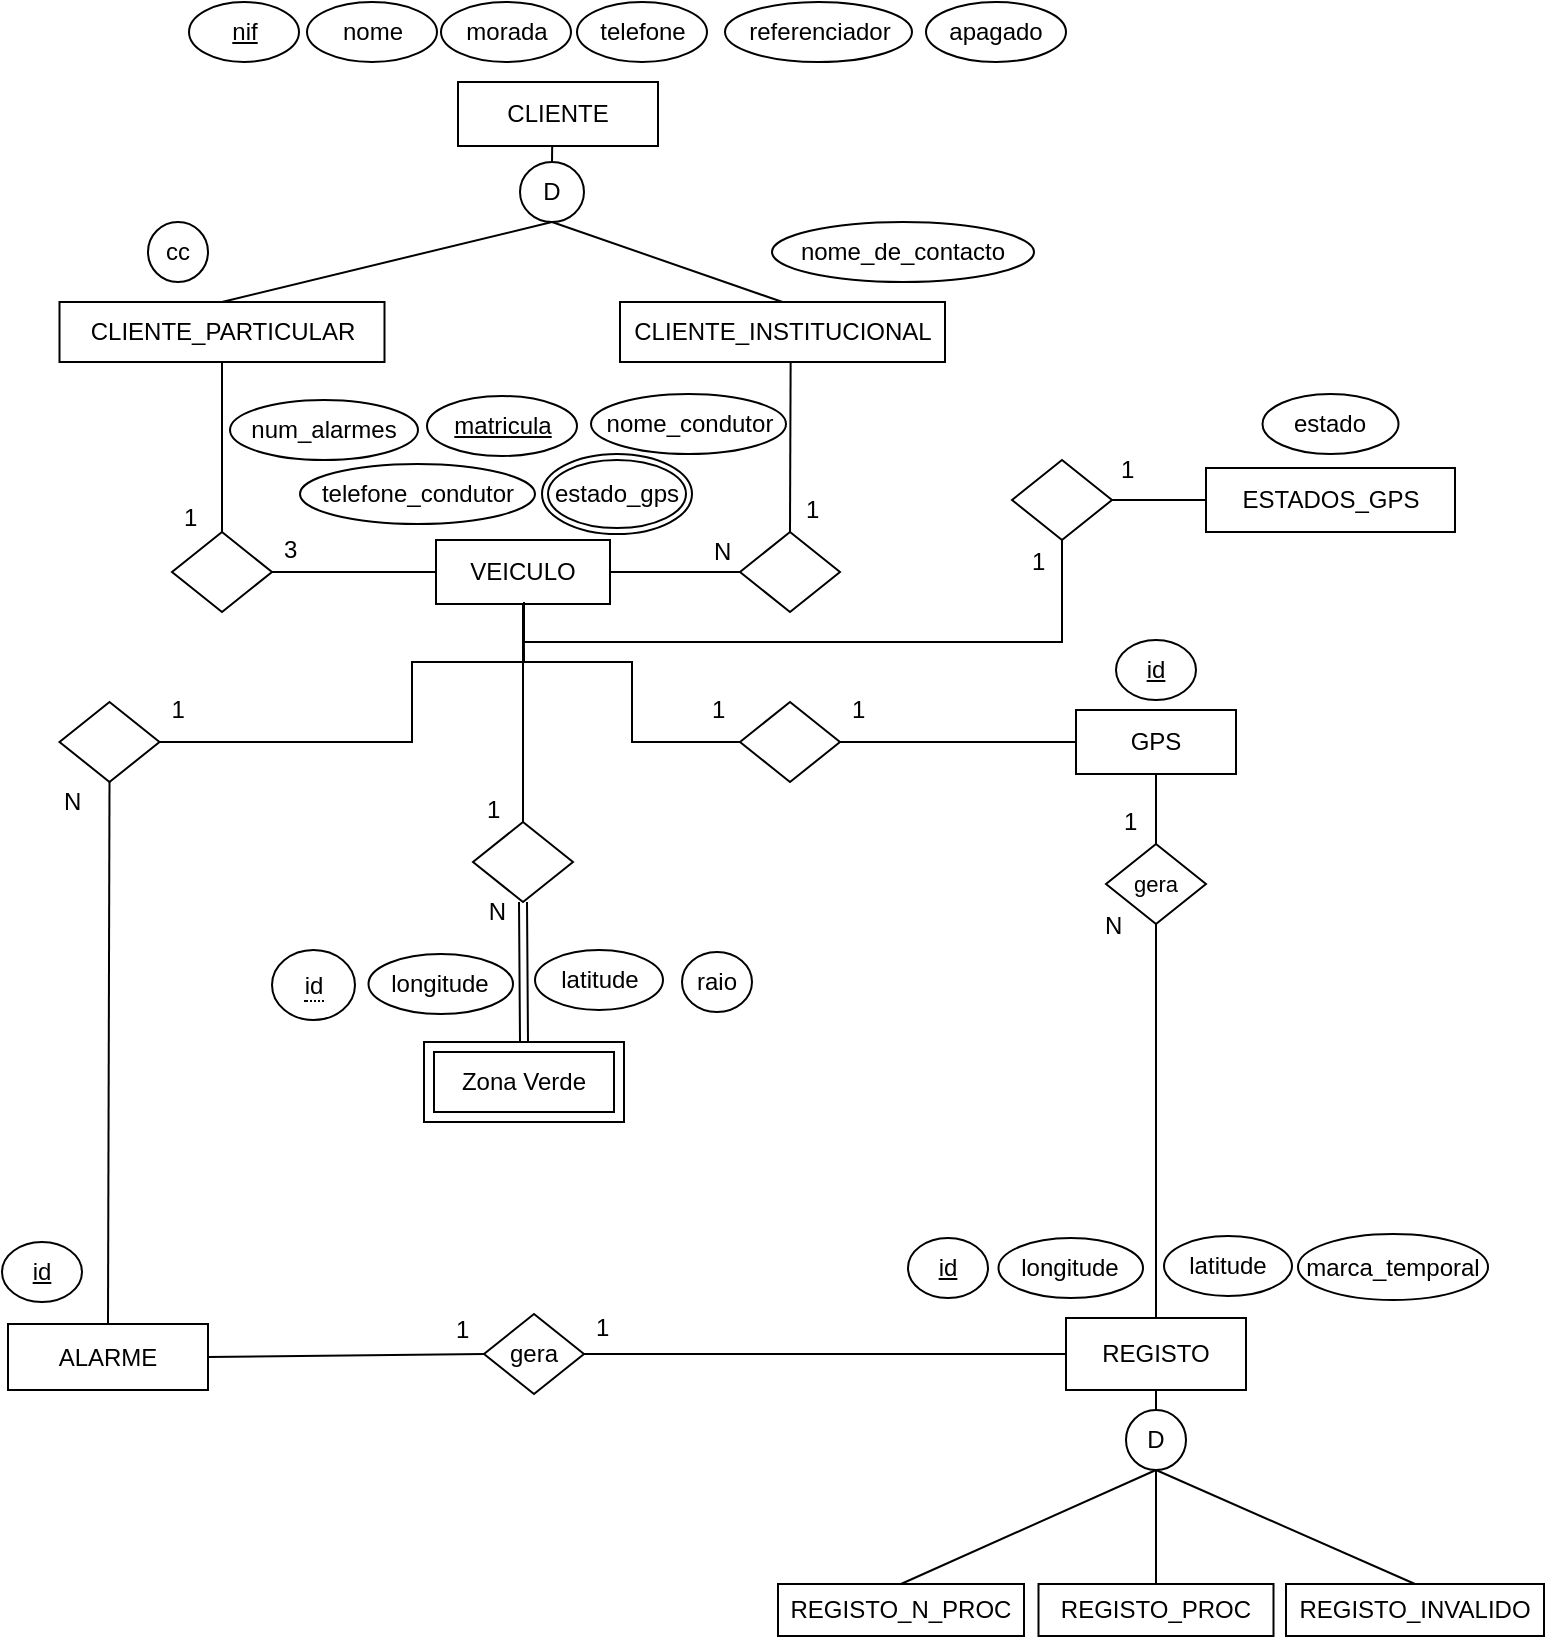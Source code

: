 <mxfile version="14.6.13" type="device"><diagram id="tgrmdK8ak9CBSJfGak2q" name="Page-1"><mxGraphModel dx="981" dy="567" grid="1" gridSize="10" guides="1" tooltips="1" connect="1" arrows="1" fold="1" page="1" pageScale="1" pageWidth="850" pageHeight="1100" math="0" shadow="0"><root><mxCell id="0"/><mxCell id="1" parent="0"/><mxCell id="JKf1tD2Othe3P1sz2b_7-2" value="CLIENTE" style="whiteSpace=wrap;html=1;align=center;hachureGap=4;pointerEvents=0;" parent="1" vertex="1"><mxGeometry x="313" y="60" width="100" height="32" as="geometry"/></mxCell><mxCell id="JKf1tD2Othe3P1sz2b_7-11" value="nif" style="ellipse;whiteSpace=wrap;html=1;align=center;fontStyle=4;hachureGap=4;pointerEvents=0;" parent="1" vertex="1"><mxGeometry x="178.5" y="20" width="55" height="30" as="geometry"/></mxCell><mxCell id="JKf1tD2Othe3P1sz2b_7-12" value="nome" style="ellipse;whiteSpace=wrap;html=1;align=center;hachureGap=4;pointerEvents=0;" parent="1" vertex="1"><mxGeometry x="237.5" y="20" width="65" height="30" as="geometry"/></mxCell><mxCell id="JKf1tD2Othe3P1sz2b_7-13" value="morada" style="ellipse;whiteSpace=wrap;html=1;align=center;hachureGap=4;pointerEvents=0;" parent="1" vertex="1"><mxGeometry x="304.5" y="20" width="65" height="30" as="geometry"/></mxCell><mxCell id="JKf1tD2Othe3P1sz2b_7-14" value="telefone" style="ellipse;whiteSpace=wrap;html=1;align=center;hachureGap=4;pointerEvents=0;" parent="1" vertex="1"><mxGeometry x="372.5" y="20" width="65" height="30" as="geometry"/></mxCell><mxCell id="JKf1tD2Othe3P1sz2b_7-15" value="" style="endArrow=none;html=1;rounded=0;startSize=14;endSize=14;sourcePerimeterSpacing=8;targetPerimeterSpacing=8;entryX=0.471;entryY=0.985;entryDx=0;entryDy=0;entryPerimeter=0;exitX=0.5;exitY=0;exitDx=0;exitDy=0;" parent="1" source="JKf1tD2Othe3P1sz2b_7-16" target="JKf1tD2Othe3P1sz2b_7-2" edge="1"><mxGeometry relative="1" as="geometry"><mxPoint x="360" y="120" as="sourcePoint"/><mxPoint x="364" y="130" as="targetPoint"/></mxGeometry></mxCell><mxCell id="JKf1tD2Othe3P1sz2b_7-16" value="D" style="ellipse;whiteSpace=wrap;html=1;align=center;hachureGap=4;pointerEvents=0;" parent="1" vertex="1"><mxGeometry x="344" y="100" width="32" height="30" as="geometry"/></mxCell><mxCell id="JKf1tD2Othe3P1sz2b_7-18" value="" style="endArrow=none;html=1;rounded=0;startSize=14;endSize=14;sourcePerimeterSpacing=8;targetPerimeterSpacing=8;entryX=0.5;entryY=1;entryDx=0;entryDy=0;exitX=0.5;exitY=0;exitDx=0;exitDy=0;" parent="1" source="JKf1tD2Othe3P1sz2b_7-19" target="JKf1tD2Othe3P1sz2b_7-16" edge="1"><mxGeometry relative="1" as="geometry"><mxPoint x="280" y="170" as="sourcePoint"/><mxPoint x="450" y="90" as="targetPoint"/></mxGeometry></mxCell><mxCell id="JKf1tD2Othe3P1sz2b_7-19" value="CLIENTE_PARTICULAR" style="whiteSpace=wrap;html=1;align=center;hachureGap=4;pointerEvents=0;" parent="1" vertex="1"><mxGeometry x="113.75" y="170" width="162.5" height="30" as="geometry"/></mxCell><mxCell id="JKf1tD2Othe3P1sz2b_7-20" value="CLIENTE_INSTITUCIONAL" style="whiteSpace=wrap;html=1;align=center;hachureGap=4;pointerEvents=0;" parent="1" vertex="1"><mxGeometry x="394" y="170" width="162.5" height="30" as="geometry"/></mxCell><mxCell id="JKf1tD2Othe3P1sz2b_7-21" value="" style="endArrow=none;html=1;rounded=0;startSize=14;endSize=14;sourcePerimeterSpacing=8;targetPerimeterSpacing=8;entryX=0.5;entryY=1;entryDx=0;entryDy=0;exitX=0.5;exitY=0;exitDx=0;exitDy=0;" parent="1" source="JKf1tD2Othe3P1sz2b_7-20" target="JKf1tD2Othe3P1sz2b_7-16" edge="1"><mxGeometry relative="1" as="geometry"><mxPoint x="261.25" y="180" as="sourcePoint"/><mxPoint x="370.0" y="140" as="targetPoint"/></mxGeometry></mxCell><mxCell id="JKf1tD2Othe3P1sz2b_7-22" value="cc" style="ellipse;whiteSpace=wrap;html=1;align=center;hachureGap=4;pointerEvents=0;" parent="1" vertex="1"><mxGeometry x="158" y="130" width="30" height="30" as="geometry"/></mxCell><mxCell id="JKf1tD2Othe3P1sz2b_7-23" value="referenciador" style="ellipse;whiteSpace=wrap;html=1;align=center;hachureGap=4;pointerEvents=0;" parent="1" vertex="1"><mxGeometry x="446.5" y="20" width="93.5" height="30" as="geometry"/></mxCell><mxCell id="JKf1tD2Othe3P1sz2b_7-24" value="nome_de_contacto" style="ellipse;whiteSpace=wrap;html=1;align=center;hachureGap=4;pointerEvents=0;" parent="1" vertex="1"><mxGeometry x="470" y="130" width="131" height="30" as="geometry"/></mxCell><mxCell id="JKf1tD2Othe3P1sz2b_7-25" value="VEICULO" style="whiteSpace=wrap;html=1;align=center;hachureGap=4;pointerEvents=0;" parent="1" vertex="1"><mxGeometry x="302" y="289" width="87" height="32" as="geometry"/></mxCell><mxCell id="JKf1tD2Othe3P1sz2b_7-27" value="matricula" style="ellipse;whiteSpace=wrap;html=1;align=center;fontStyle=4;hachureGap=4;pointerEvents=0;" parent="1" vertex="1"><mxGeometry x="297.5" y="217" width="75" height="30" as="geometry"/></mxCell><mxCell id="JKf1tD2Othe3P1sz2b_7-28" value="telefone_condutor" style="ellipse;whiteSpace=wrap;html=1;align=center;hachureGap=4;pointerEvents=0;" parent="1" vertex="1"><mxGeometry x="234" y="251" width="117.5" height="30" as="geometry"/></mxCell><mxCell id="JKf1tD2Othe3P1sz2b_7-29" value="nome_condutor" style="ellipse;whiteSpace=wrap;html=1;align=center;hachureGap=4;pointerEvents=0;" parent="1" vertex="1"><mxGeometry x="379.5" y="216" width="97.5" height="30" as="geometry"/></mxCell><mxCell id="JKf1tD2Othe3P1sz2b_7-32" value="" style="shape=rhombus;perimeter=rhombusPerimeter;whiteSpace=wrap;html=1;align=center;hachureGap=4;pointerEvents=0;" parent="1" vertex="1"><mxGeometry x="170" y="285" width="50" height="40" as="geometry"/></mxCell><mxCell id="JKf1tD2Othe3P1sz2b_7-33" value="" style="endArrow=none;html=1;rounded=0;startSize=14;endSize=14;sourcePerimeterSpacing=8;targetPerimeterSpacing=8;exitX=1;exitY=0.5;exitDx=0;exitDy=0;entryX=0;entryY=0.5;entryDx=0;entryDy=0;" parent="1" source="JKf1tD2Othe3P1sz2b_7-32" target="JKf1tD2Othe3P1sz2b_7-25" edge="1"><mxGeometry relative="1" as="geometry"><mxPoint x="200" y="280" as="sourcePoint"/><mxPoint x="360" y="280" as="targetPoint"/></mxGeometry></mxCell><mxCell id="JKf1tD2Othe3P1sz2b_7-34" value="1" style="text;strokeColor=none;fillColor=none;spacingLeft=4;spacingRight=4;overflow=hidden;rotatable=0;points=[[0,0.5],[1,0.5]];portConstraint=eastwest;fontSize=12;hachureGap=4;pointerEvents=0;" parent="1" vertex="1"><mxGeometry x="170" y="264" width="20" height="25" as="geometry"/></mxCell><mxCell id="JKf1tD2Othe3P1sz2b_7-35" value="3" style="text;strokeColor=none;fillColor=none;spacingLeft=4;spacingRight=4;overflow=hidden;rotatable=0;points=[[0,0.5],[1,0.5]];portConstraint=eastwest;fontSize=12;hachureGap=4;pointerEvents=0;" parent="1" vertex="1"><mxGeometry x="220" y="280" width="20" height="25" as="geometry"/></mxCell><mxCell id="JKf1tD2Othe3P1sz2b_7-36" value="" style="shape=rhombus;perimeter=rhombusPerimeter;whiteSpace=wrap;html=1;align=center;hachureGap=4;pointerEvents=0;" parent="1" vertex="1"><mxGeometry x="454" y="285" width="50" height="40" as="geometry"/></mxCell><mxCell id="JKf1tD2Othe3P1sz2b_7-37" value="" style="endArrow=none;html=1;rounded=0;startSize=14;endSize=14;sourcePerimeterSpacing=8;targetPerimeterSpacing=8;exitX=1;exitY=0.5;exitDx=0;exitDy=0;entryX=0;entryY=0.5;entryDx=0;entryDy=0;" parent="1" source="JKf1tD2Othe3P1sz2b_7-25" target="JKf1tD2Othe3P1sz2b_7-36" edge="1"><mxGeometry relative="1" as="geometry"><mxPoint x="348.25" y="360" as="sourcePoint"/><mxPoint x="450.25" y="360.0" as="targetPoint"/></mxGeometry></mxCell><mxCell id="JKf1tD2Othe3P1sz2b_7-38" value="" style="endArrow=none;html=1;rounded=0;startSize=14;endSize=14;sourcePerimeterSpacing=8;targetPerimeterSpacing=8;exitX=0.525;exitY=0.998;exitDx=0;exitDy=0;entryX=0.5;entryY=0;entryDx=0;entryDy=0;exitPerimeter=0;" parent="1" source="JKf1tD2Othe3P1sz2b_7-20" target="JKf1tD2Othe3P1sz2b_7-36" edge="1"><mxGeometry relative="1" as="geometry"><mxPoint x="503.5" y="266.76" as="sourcePoint"/><mxPoint x="567.5" y="266.76" as="targetPoint"/></mxGeometry></mxCell><mxCell id="JKf1tD2Othe3P1sz2b_7-39" value="1" style="text;strokeColor=none;fillColor=none;spacingLeft=4;spacingRight=4;overflow=hidden;rotatable=0;points=[[0,0.5],[1,0.5]];portConstraint=eastwest;fontSize=12;hachureGap=4;pointerEvents=0;" parent="1" vertex="1"><mxGeometry x="481" y="260" width="20" height="25" as="geometry"/></mxCell><mxCell id="JKf1tD2Othe3P1sz2b_7-40" value="N" style="text;strokeColor=none;fillColor=none;spacingLeft=4;spacingRight=4;overflow=hidden;rotatable=0;points=[[0,0.5],[1,0.5]];portConstraint=eastwest;fontSize=12;hachureGap=4;pointerEvents=0;" parent="1" vertex="1"><mxGeometry x="435" y="281" width="20" height="25" as="geometry"/></mxCell><mxCell id="JKf1tD2Othe3P1sz2b_7-41" value="" style="endArrow=none;html=1;rounded=0;startSize=14;endSize=14;sourcePerimeterSpacing=8;targetPerimeterSpacing=8;exitX=0.5;exitY=0;exitDx=0;exitDy=0;entryX=0.5;entryY=1;entryDx=0;entryDy=0;" parent="1" source="JKf1tD2Othe3P1sz2b_7-32" target="JKf1tD2Othe3P1sz2b_7-19" edge="1"><mxGeometry relative="1" as="geometry"><mxPoint x="230" y="315" as="sourcePoint"/><mxPoint x="312" y="315.0" as="targetPoint"/></mxGeometry></mxCell><mxCell id="JKf1tD2Othe3P1sz2b_7-42" value="" style="endArrow=none;html=1;rounded=0;startSize=14;endSize=14;sourcePerimeterSpacing=8;targetPerimeterSpacing=8;exitX=0.5;exitY=1;exitDx=0;exitDy=0;entryX=0;entryY=0.5;entryDx=0;entryDy=0;" parent="1" source="JKf1tD2Othe3P1sz2b_7-25" target="JKf1tD2Othe3P1sz2b_7-43" edge="1"><mxGeometry relative="1" as="geometry"><mxPoint x="349.5" y="390" as="sourcePoint"/><mxPoint x="509.5" y="390" as="targetPoint"/><Array as="points"><mxPoint x="346" y="350"/><mxPoint x="400" y="350"/><mxPoint x="400" y="390"/></Array></mxGeometry></mxCell><mxCell id="JKf1tD2Othe3P1sz2b_7-43" value="" style="shape=rhombus;perimeter=rhombusPerimeter;whiteSpace=wrap;html=1;align=center;hachureGap=4;pointerEvents=0;" parent="1" vertex="1"><mxGeometry x="454" y="370" width="50" height="40" as="geometry"/></mxCell><mxCell id="JKf1tD2Othe3P1sz2b_7-44" value="" style="endArrow=none;html=1;rounded=0;startSize=14;endSize=14;sourcePerimeterSpacing=8;targetPerimeterSpacing=8;exitX=1;exitY=0.5;exitDx=0;exitDy=0;entryX=0;entryY=0.5;entryDx=0;entryDy=0;" parent="1" source="JKf1tD2Othe3P1sz2b_7-43" target="JKf1tD2Othe3P1sz2b_7-45" edge="1"><mxGeometry relative="1" as="geometry"><mxPoint x="556.5" y="360" as="sourcePoint"/><mxPoint x="550" y="390" as="targetPoint"/></mxGeometry></mxCell><mxCell id="JKf1tD2Othe3P1sz2b_7-45" value="GPS" style="whiteSpace=wrap;html=1;align=center;hachureGap=4;pointerEvents=0;" parent="1" vertex="1"><mxGeometry x="622" y="374" width="80" height="32" as="geometry"/></mxCell><mxCell id="JKf1tD2Othe3P1sz2b_7-46" value="id" style="ellipse;whiteSpace=wrap;html=1;align=center;fontStyle=4;hachureGap=4;pointerEvents=0;" parent="1" vertex="1"><mxGeometry x="642" y="339" width="40" height="30" as="geometry"/></mxCell><mxCell id="JKf1tD2Othe3P1sz2b_7-47" value="1" style="text;strokeColor=none;fillColor=none;spacingLeft=4;spacingRight=4;overflow=hidden;rotatable=0;points=[[0,0.5],[1,0.5]];portConstraint=eastwest;fontSize=12;hachureGap=4;pointerEvents=0;" parent="1" vertex="1"><mxGeometry x="434" y="360" width="20" height="25" as="geometry"/></mxCell><mxCell id="JKf1tD2Othe3P1sz2b_7-48" value="1" style="text;strokeColor=none;fillColor=none;spacingLeft=4;spacingRight=4;overflow=hidden;rotatable=0;points=[[0,0.5],[1,0.5]];portConstraint=eastwest;fontSize=12;hachureGap=4;pointerEvents=0;" parent="1" vertex="1"><mxGeometry x="504" y="360" width="20" height="25" as="geometry"/></mxCell><mxCell id="JKf1tD2Othe3P1sz2b_7-49" value="" style="shape=rhombus;perimeter=rhombusPerimeter;whiteSpace=wrap;html=1;align=center;hachureGap=4;pointerEvents=0;" parent="1" vertex="1"><mxGeometry x="113.75" y="370" width="50" height="40" as="geometry"/></mxCell><mxCell id="JKf1tD2Othe3P1sz2b_7-50" value="" style="endArrow=none;html=1;rounded=0;startSize=14;endSize=14;sourcePerimeterSpacing=8;targetPerimeterSpacing=8;entryX=0.5;entryY=1;entryDx=0;entryDy=0;exitX=1;exitY=0.5;exitDx=0;exitDy=0;" parent="1" source="JKf1tD2Othe3P1sz2b_7-49" target="JKf1tD2Othe3P1sz2b_7-25" edge="1"><mxGeometry relative="1" as="geometry"><mxPoint x="310" y="430" as="sourcePoint"/><mxPoint x="470" y="430" as="targetPoint"/><Array as="points"><mxPoint x="290" y="390"/><mxPoint x="290" y="350"/><mxPoint x="346" y="350"/></Array></mxGeometry></mxCell><mxCell id="JKf1tD2Othe3P1sz2b_7-52" value="1" style="text;strokeColor=none;fillColor=none;spacingLeft=4;spacingRight=4;overflow=hidden;rotatable=0;points=[[0,0.5],[1,0.5]];portConstraint=eastwest;fontSize=12;hachureGap=4;pointerEvents=0;" parent="1" vertex="1"><mxGeometry x="321.5" y="410" width="20" height="25" as="geometry"/></mxCell><mxCell id="JKf1tD2Othe3P1sz2b_7-55" value="" style="shape=rhombus;perimeter=rhombusPerimeter;whiteSpace=wrap;html=1;align=center;hachureGap=4;pointerEvents=0;" parent="1" vertex="1"><mxGeometry x="320.5" y="430" width="50" height="40" as="geometry"/></mxCell><mxCell id="JKf1tD2Othe3P1sz2b_7-56" value="" style="endArrow=none;html=1;rounded=0;startSize=14;endSize=14;sourcePerimeterSpacing=8;targetPerimeterSpacing=8;entryX=0.5;entryY=1;entryDx=0;entryDy=0;exitX=0.5;exitY=0;exitDx=0;exitDy=0;" parent="1" source="JKf1tD2Othe3P1sz2b_7-55" target="JKf1tD2Othe3P1sz2b_7-25" edge="1"><mxGeometry relative="1" as="geometry"><mxPoint x="260" y="400" as="sourcePoint"/><mxPoint x="420" y="400" as="targetPoint"/></mxGeometry></mxCell><mxCell id="JKf1tD2Othe3P1sz2b_7-59" value="longitude" style="ellipse;whiteSpace=wrap;html=1;align=center;hachureGap=4;pointerEvents=0;" parent="1" vertex="1"><mxGeometry x="268.25" y="496" width="72.25" height="30" as="geometry"/></mxCell><mxCell id="JKf1tD2Othe3P1sz2b_7-60" value="latitude" style="ellipse;whiteSpace=wrap;html=1;align=center;hachureGap=4;pointerEvents=0;" parent="1" vertex="1"><mxGeometry x="351.5" y="494" width="64" height="30" as="geometry"/></mxCell><mxCell id="JKf1tD2Othe3P1sz2b_7-61" value="raio" style="ellipse;whiteSpace=wrap;html=1;align=center;hachureGap=4;pointerEvents=0;" parent="1" vertex="1"><mxGeometry x="425" y="495" width="35" height="30" as="geometry"/></mxCell><mxCell id="JKf1tD2Othe3P1sz2b_7-64" value="REGISTO" style="whiteSpace=wrap;html=1;align=center;hachureGap=4;pointerEvents=0;" parent="1" vertex="1"><mxGeometry x="617" y="678" width="90" height="36" as="geometry"/></mxCell><mxCell id="JKf1tD2Othe3P1sz2b_7-65" value="" style="endArrow=none;html=1;rounded=0;startSize=14;endSize=14;sourcePerimeterSpacing=8;targetPerimeterSpacing=8;entryX=0.5;entryY=1;entryDx=0;entryDy=0;exitX=0.5;exitY=0;exitDx=0;exitDy=0;" parent="1" source="JKf1tD2Othe3P1sz2b_7-66" target="JKf1tD2Othe3P1sz2b_7-64" edge="1"><mxGeometry relative="1" as="geometry"><mxPoint x="662" y="734" as="sourcePoint"/><mxPoint x="662" y="614" as="targetPoint"/></mxGeometry></mxCell><mxCell id="JKf1tD2Othe3P1sz2b_7-66" value="D" style="ellipse;whiteSpace=wrap;html=1;align=center;hachureGap=4;pointerEvents=0;" parent="1" vertex="1"><mxGeometry x="647" y="724" width="30" height="30" as="geometry"/></mxCell><mxCell id="JKf1tD2Othe3P1sz2b_7-67" value="" style="endArrow=none;html=1;rounded=0;startSize=14;endSize=14;sourcePerimeterSpacing=8;targetPerimeterSpacing=8;entryX=0.5;entryY=1;entryDx=0;entryDy=0;exitX=0.5;exitY=0;exitDx=0;exitDy=0;" parent="1" source="JKf1tD2Othe3P1sz2b_7-68" target="JKf1tD2Othe3P1sz2b_7-66" edge="1"><mxGeometry relative="1" as="geometry"><mxPoint x="529" y="831" as="sourcePoint"/><mxPoint x="619" y="841" as="targetPoint"/></mxGeometry></mxCell><mxCell id="JKf1tD2Othe3P1sz2b_7-68" value="REGISTO_N_PROC" style="whiteSpace=wrap;html=1;align=center;hachureGap=4;pointerEvents=0;" parent="1" vertex="1"><mxGeometry x="473" y="811" width="123" height="26" as="geometry"/></mxCell><mxCell id="JKf1tD2Othe3P1sz2b_7-69" value="REGISTO_PROC" style="whiteSpace=wrap;html=1;align=center;hachureGap=4;pointerEvents=0;" parent="1" vertex="1"><mxGeometry x="603.25" y="811" width="117.5" height="26" as="geometry"/></mxCell><mxCell id="JKf1tD2Othe3P1sz2b_7-70" value="REGISTO_INVALIDO" style="whiteSpace=wrap;html=1;align=center;hachureGap=4;pointerEvents=0;" parent="1" vertex="1"><mxGeometry x="727" y="811" width="129" height="26" as="geometry"/></mxCell><mxCell id="JKf1tD2Othe3P1sz2b_7-71" value="" style="endArrow=none;html=1;rounded=0;startSize=14;endSize=14;sourcePerimeterSpacing=8;targetPerimeterSpacing=8;entryX=0.5;entryY=1;entryDx=0;entryDy=0;exitX=0.5;exitY=0;exitDx=0;exitDy=0;" parent="1" source="JKf1tD2Othe3P1sz2b_7-69" target="JKf1tD2Othe3P1sz2b_7-66" edge="1"><mxGeometry relative="1" as="geometry"><mxPoint x="556.5" y="781" as="sourcePoint"/><mxPoint x="716.5" y="781" as="targetPoint"/></mxGeometry></mxCell><mxCell id="JKf1tD2Othe3P1sz2b_7-72" value="" style="endArrow=none;html=1;rounded=0;startSize=14;endSize=14;sourcePerimeterSpacing=8;targetPerimeterSpacing=8;entryX=0.5;entryY=1;entryDx=0;entryDy=0;exitX=0.5;exitY=0;exitDx=0;exitDy=0;" parent="1" source="JKf1tD2Othe3P1sz2b_7-70" target="JKf1tD2Othe3P1sz2b_7-66" edge="1"><mxGeometry relative="1" as="geometry"><mxPoint x="459" y="841" as="sourcePoint"/><mxPoint x="619" y="841" as="targetPoint"/></mxGeometry></mxCell><mxCell id="JKf1tD2Othe3P1sz2b_7-73" value="longitude" style="ellipse;whiteSpace=wrap;html=1;align=center;hachureGap=4;pointerEvents=0;" parent="1" vertex="1"><mxGeometry x="583.25" y="638" width="72.25" height="30" as="geometry"/></mxCell><mxCell id="JKf1tD2Othe3P1sz2b_7-74" value="latitude" style="ellipse;whiteSpace=wrap;html=1;align=center;hachureGap=4;pointerEvents=0;" parent="1" vertex="1"><mxGeometry x="666" y="637" width="64" height="30" as="geometry"/></mxCell><mxCell id="JKf1tD2Othe3P1sz2b_7-75" value="marca_temporal" style="ellipse;whiteSpace=wrap;html=1;align=center;hachureGap=4;pointerEvents=0;" parent="1" vertex="1"><mxGeometry x="733" y="636" width="95" height="33" as="geometry"/></mxCell><mxCell id="JKf1tD2Othe3P1sz2b_7-76" value="id" style="ellipse;whiteSpace=wrap;html=1;align=center;fontStyle=4;hachureGap=4;pointerEvents=0;" parent="1" vertex="1"><mxGeometry x="538" y="638" width="40" height="30" as="geometry"/></mxCell><mxCell id="JKf1tD2Othe3P1sz2b_7-77" value="gera" style="shape=rhombus;perimeter=rhombusPerimeter;whiteSpace=wrap;html=1;align=center;hachureGap=4;pointerEvents=0;fontSize=11;" parent="1" vertex="1"><mxGeometry x="637" y="441" width="50" height="40" as="geometry"/></mxCell><mxCell id="JKf1tD2Othe3P1sz2b_7-78" value="" style="endArrow=none;html=1;rounded=0;startSize=14;endSize=14;sourcePerimeterSpacing=8;targetPerimeterSpacing=8;entryX=0.5;entryY=1;entryDx=0;entryDy=0;exitX=0.5;exitY=0;exitDx=0;exitDy=0;" parent="1" source="JKf1tD2Othe3P1sz2b_7-77" target="JKf1tD2Othe3P1sz2b_7-45" edge="1"><mxGeometry relative="1" as="geometry"><mxPoint x="450" y="560" as="sourcePoint"/><mxPoint x="610" y="560" as="targetPoint"/></mxGeometry></mxCell><mxCell id="JKf1tD2Othe3P1sz2b_7-79" value="1" style="text;strokeColor=none;fillColor=none;spacingLeft=4;spacingRight=4;overflow=hidden;rotatable=0;points=[[0,0.5],[1,0.5]];portConstraint=eastwest;fontSize=12;hachureGap=4;pointerEvents=0;" parent="1" vertex="1"><mxGeometry x="640" y="416" width="20" height="25" as="geometry"/></mxCell><mxCell id="JKf1tD2Othe3P1sz2b_7-80" value="N" style="text;strokeColor=none;fillColor=none;spacingLeft=4;spacingRight=4;overflow=hidden;rotatable=0;points=[[0,0.5],[1,0.5]];portConstraint=eastwest;fontSize=12;hachureGap=4;pointerEvents=0;" parent="1" vertex="1"><mxGeometry x="630.5" y="468" width="20" height="15" as="geometry"/></mxCell><mxCell id="JKf1tD2Othe3P1sz2b_7-81" value="" style="endArrow=none;html=1;rounded=0;startSize=14;endSize=14;sourcePerimeterSpacing=8;targetPerimeterSpacing=8;entryX=0.5;entryY=1;entryDx=0;entryDy=0;exitX=0.5;exitY=0;exitDx=0;exitDy=0;" parent="1" source="JKf1tD2Othe3P1sz2b_7-64" target="JKf1tD2Othe3P1sz2b_7-77" edge="1"><mxGeometry relative="1" as="geometry"><mxPoint x="450" y="560" as="sourcePoint"/><mxPoint x="610" y="560" as="targetPoint"/></mxGeometry></mxCell><mxCell id="JKf1tD2Othe3P1sz2b_7-82" value="1" style="text;strokeColor=none;fillColor=none;spacingLeft=4;spacingRight=4;overflow=hidden;rotatable=0;points=[[0,0.5],[1,0.5]];portConstraint=eastwest;fontSize=12;hachureGap=4;pointerEvents=0;" parent="1" vertex="1"><mxGeometry x="163.75" y="360" width="20" height="25" as="geometry"/></mxCell><mxCell id="JKf1tD2Othe3P1sz2b_7-83" value="N" style="text;strokeColor=none;fillColor=none;spacingLeft=4;spacingRight=4;overflow=hidden;rotatable=0;points=[[0,0.5],[1,0.5]];portConstraint=eastwest;fontSize=12;hachureGap=4;pointerEvents=0;" parent="1" vertex="1"><mxGeometry x="110" y="406" width="20" height="15" as="geometry"/></mxCell><mxCell id="JKf1tD2Othe3P1sz2b_7-84" value="ALARME" style="whiteSpace=wrap;html=1;align=center;hachureGap=4;pointerEvents=0;" parent="1" vertex="1"><mxGeometry x="88" y="681" width="100" height="33" as="geometry"/></mxCell><mxCell id="JKf1tD2Othe3P1sz2b_7-85" value="id" style="ellipse;whiteSpace=wrap;html=1;align=center;fontStyle=4;hachureGap=4;pointerEvents=0;" parent="1" vertex="1"><mxGeometry x="85" y="640" width="40" height="30" as="geometry"/></mxCell><mxCell id="JKf1tD2Othe3P1sz2b_7-89" value="" style="endArrow=none;html=1;rounded=0;startSize=14;endSize=14;sourcePerimeterSpacing=8;targetPerimeterSpacing=8;fontSize=11;exitX=0.5;exitY=0;exitDx=0;exitDy=0;entryX=0.5;entryY=1;entryDx=0;entryDy=0;" parent="1" source="JKf1tD2Othe3P1sz2b_7-84" target="JKf1tD2Othe3P1sz2b_7-49" edge="1"><mxGeometry relative="1" as="geometry"><mxPoint x="183.75" y="612" as="sourcePoint"/><mxPoint x="343.75" y="612" as="targetPoint"/></mxGeometry></mxCell><mxCell id="JKf1tD2Othe3P1sz2b_7-90" value="gera" style="shape=rhombus;perimeter=rhombusPerimeter;whiteSpace=wrap;html=1;align=center;hachureGap=4;pointerEvents=0;" parent="1" vertex="1"><mxGeometry x="326" y="676" width="50" height="40" as="geometry"/></mxCell><mxCell id="JKf1tD2Othe3P1sz2b_7-91" value="" style="endArrow=none;html=1;rounded=0;startSize=14;endSize=14;sourcePerimeterSpacing=8;targetPerimeterSpacing=8;fontSize=11;exitX=1;exitY=0.5;exitDx=0;exitDy=0;entryX=0;entryY=0.5;entryDx=0;entryDy=0;" parent="1" source="JKf1tD2Othe3P1sz2b_7-84" target="JKf1tD2Othe3P1sz2b_7-90" edge="1"><mxGeometry relative="1" as="geometry"><mxPoint x="340" y="630" as="sourcePoint"/><mxPoint x="500" y="630" as="targetPoint"/></mxGeometry></mxCell><mxCell id="JKf1tD2Othe3P1sz2b_7-92" value="" style="endArrow=none;html=1;rounded=0;startSize=14;endSize=14;sourcePerimeterSpacing=8;targetPerimeterSpacing=8;fontSize=11;exitX=1;exitY=0.5;exitDx=0;exitDy=0;entryX=0;entryY=0.5;entryDx=0;entryDy=0;" parent="1" source="JKf1tD2Othe3P1sz2b_7-90" target="JKf1tD2Othe3P1sz2b_7-64" edge="1"><mxGeometry relative="1" as="geometry"><mxPoint x="445.25" y="689.16" as="sourcePoint"/><mxPoint x="583.25" y="689.16" as="targetPoint"/></mxGeometry></mxCell><mxCell id="JKf1tD2Othe3P1sz2b_7-93" value="1" style="text;strokeColor=none;fillColor=none;spacingLeft=4;spacingRight=4;overflow=hidden;rotatable=0;points=[[0,0.5],[1,0.5]];portConstraint=eastwest;fontSize=12;hachureGap=4;pointerEvents=0;" parent="1" vertex="1"><mxGeometry x="306" y="670" width="20" height="25" as="geometry"/></mxCell><mxCell id="JKf1tD2Othe3P1sz2b_7-94" value="1" style="text;strokeColor=none;fillColor=none;spacingLeft=4;spacingRight=4;overflow=hidden;rotatable=0;points=[[0,0.5],[1,0.5]];portConstraint=eastwest;fontSize=12;hachureGap=4;pointerEvents=0;" parent="1" vertex="1"><mxGeometry x="376" y="669" width="20" height="25" as="geometry"/></mxCell><mxCell id="3J_dE6dhPCNh9h4893F9-1" value="estado_gps" style="ellipse;shape=doubleEllipse;margin=3;whiteSpace=wrap;html=1;align=center;hachureGap=4;pointerEvents=0;" parent="1" vertex="1"><mxGeometry x="355" y="246" width="75" height="40" as="geometry"/></mxCell><mxCell id="tTaX6_6A6aedYeeWHkj1-2" value="apagado" style="ellipse;whiteSpace=wrap;html=1;align=center;hachureGap=4;pointerEvents=0;" parent="1" vertex="1"><mxGeometry x="547" y="20" width="70" height="30" as="geometry"/></mxCell><mxCell id="tTaX6_6A6aedYeeWHkj1-3" value="num_alarmes" style="ellipse;whiteSpace=wrap;html=1;align=center;hachureGap=4;pointerEvents=0;" parent="1" vertex="1"><mxGeometry x="199" y="219" width="94" height="30" as="geometry"/></mxCell><mxCell id="9d6MKsDH-cSSqQJmufUk-1" value="Zona Verde" style="shape=ext;margin=3;double=1;whiteSpace=wrap;html=1;align=center;hachureGap=4;pointerEvents=0;" parent="1" vertex="1"><mxGeometry x="296" y="540" width="100" height="40" as="geometry"/></mxCell><mxCell id="9d6MKsDH-cSSqQJmufUk-5" value="" style="shape=link;html=1;rounded=0;endArrow=open;startSize=14;endSize=14;sourcePerimeterSpacing=8;targetPerimeterSpacing=8;exitX=0.5;exitY=0;exitDx=0;exitDy=0;entryX=0.5;entryY=1;entryDx=0;entryDy=0;" parent="1" source="9d6MKsDH-cSSqQJmufUk-1" target="JKf1tD2Othe3P1sz2b_7-55" edge="1"><mxGeometry relative="1" as="geometry"><mxPoint x="394" y="570" as="sourcePoint"/><mxPoint x="554" y="570" as="targetPoint"/></mxGeometry></mxCell><mxCell id="9d6MKsDH-cSSqQJmufUk-6" value="N" style="resizable=0;html=1;align=right;verticalAlign=bottom;" parent="9d6MKsDH-cSSqQJmufUk-5" connectable="0" vertex="1"><mxGeometry x="1" relative="1" as="geometry"><mxPoint x="-8" y="13" as="offset"/></mxGeometry></mxCell><mxCell id="HFkxNfN5VWAlq479-h0q-2" value="ESTADOS_GPS" style="whiteSpace=wrap;html=1;align=center;hachureGap=4;pointerEvents=0;" vertex="1" parent="1"><mxGeometry x="687" y="253" width="124.5" height="32" as="geometry"/></mxCell><mxCell id="HFkxNfN5VWAlq479-h0q-4" value="estado" style="ellipse;whiteSpace=wrap;html=1;align=center;hachureGap=4;pointerEvents=0;" vertex="1" parent="1"><mxGeometry x="715.25" y="216" width="68" height="30" as="geometry"/></mxCell><mxCell id="HFkxNfN5VWAlq479-h0q-7" value="" style="endArrow=none;html=1;rounded=0;entryX=0.5;entryY=1;entryDx=0;entryDy=0;" edge="1" parent="1" target="HFkxNfN5VWAlq479-h0q-8"><mxGeometry relative="1" as="geometry"><mxPoint x="346" y="320" as="sourcePoint"/><mxPoint x="550" y="350" as="targetPoint"/><Array as="points"><mxPoint x="346" y="340"/><mxPoint x="615" y="340"/></Array></mxGeometry></mxCell><mxCell id="HFkxNfN5VWAlq479-h0q-8" value="" style="shape=rhombus;perimeter=rhombusPerimeter;whiteSpace=wrap;html=1;align=center;hachureGap=4;pointerEvents=0;" vertex="1" parent="1"><mxGeometry x="590" y="249" width="50" height="40" as="geometry"/></mxCell><mxCell id="HFkxNfN5VWAlq479-h0q-9" value="" style="endArrow=none;html=1;rounded=0;entryX=1;entryY=0.5;entryDx=0;entryDy=0;" edge="1" parent="1" source="HFkxNfN5VWAlq479-h0q-2" target="HFkxNfN5VWAlq479-h0q-8"><mxGeometry relative="1" as="geometry"><mxPoint x="310" y="390" as="sourcePoint"/><mxPoint x="470" y="390" as="targetPoint"/></mxGeometry></mxCell><mxCell id="HFkxNfN5VWAlq479-h0q-10" value="1" style="text;strokeColor=none;fillColor=none;spacingLeft=4;spacingRight=4;overflow=hidden;rotatable=0;points=[[0,0.5],[1,0.5]];portConstraint=eastwest;fontSize=12;" vertex="1" parent="1"><mxGeometry x="594" y="286" width="23" height="30" as="geometry"/></mxCell><mxCell id="HFkxNfN5VWAlq479-h0q-11" value="1" style="text;strokeColor=none;fillColor=none;spacingLeft=4;spacingRight=4;overflow=hidden;rotatable=0;points=[[0,0.5],[1,0.5]];portConstraint=eastwest;fontSize=12;" vertex="1" parent="1"><mxGeometry x="638.5" y="240" width="23" height="30" as="geometry"/></mxCell><mxCell id="HFkxNfN5VWAlq479-h0q-12" value="&lt;span style=&quot;border-bottom: 1px dotted&quot;&gt;id&lt;/span&gt;" style="ellipse;whiteSpace=wrap;html=1;align=center;" vertex="1" parent="1"><mxGeometry x="220" y="494" width="41.5" height="35" as="geometry"/></mxCell></root></mxGraphModel></diagram></mxfile>